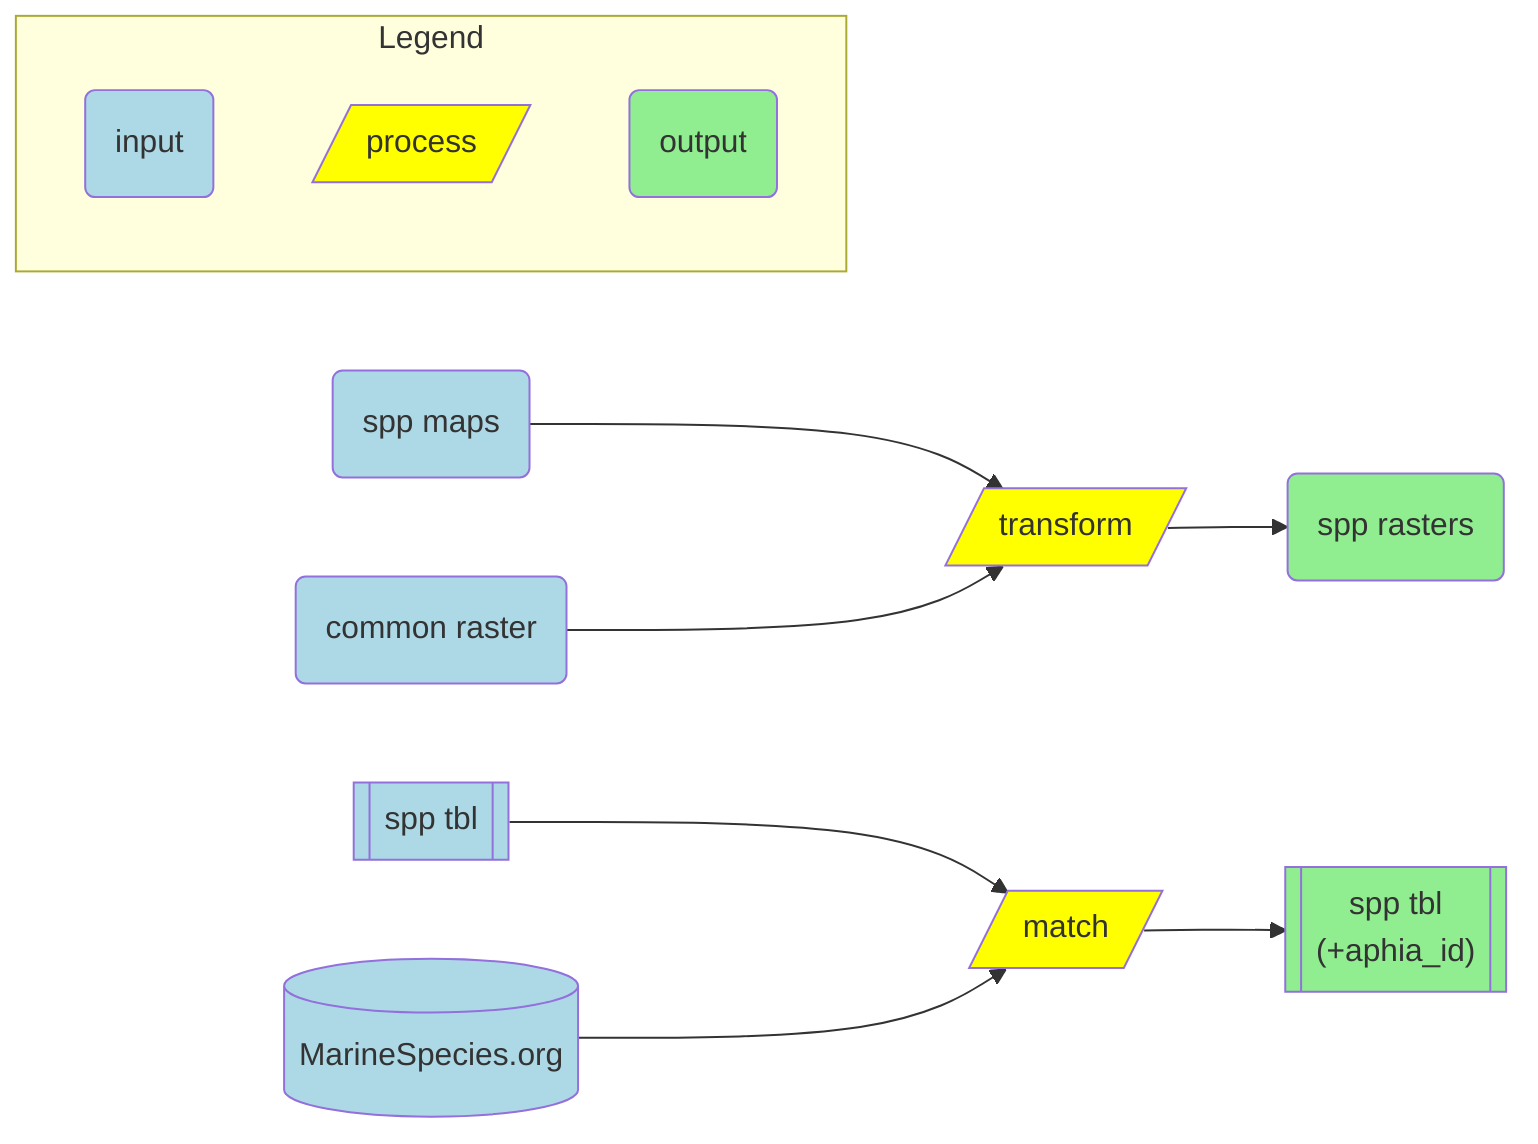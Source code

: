flowchart LR

  %% nodes
  sm("spp maps"):::in
  st[[spp tbl]]:::in
  ms[("MarineSpecies.org")]:::in
  mt[/match/]:::fxn
  st2[["spp tbl <br>(+aphia_id)"]]:::out
  tx[/transform/]:::fxn
  cg("common raster"):::in
  sr("spp rasters"):::out

  %% edges
  st  --> mt
  ms  --> mt
  mt  --> st2
  sm  --> tx
  cg  --> tx
  tx  --> sr

  %% Legend
  in(input):::in
  fxn[/process/]:::fxn
  out(output):::out
  subgraph Legend
    in
    fxn
    out
  end

  %% styles
  classDef in  fill:lightblue
  classDef out fill:lightgreen
  classDef fxn fill:yellow